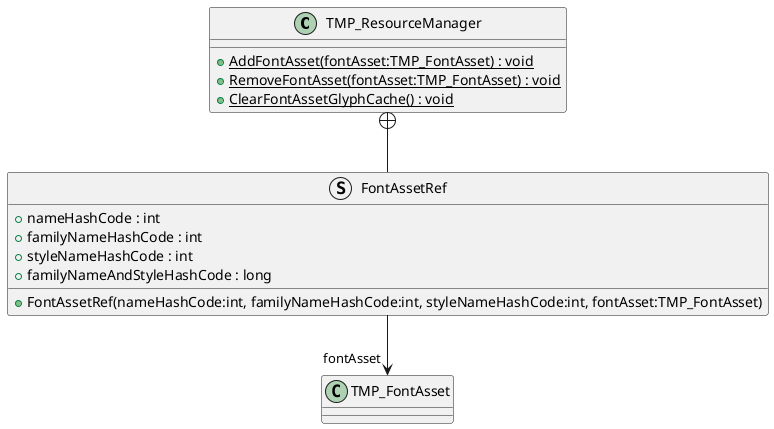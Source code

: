 @startuml
class TMP_ResourceManager {
    + {static} AddFontAsset(fontAsset:TMP_FontAsset) : void
    + {static} RemoveFontAsset(fontAsset:TMP_FontAsset) : void
    + {static} ClearFontAssetGlyphCache() : void
}
struct FontAssetRef {
    + nameHashCode : int
    + familyNameHashCode : int
    + styleNameHashCode : int
    + familyNameAndStyleHashCode : long
    + FontAssetRef(nameHashCode:int, familyNameHashCode:int, styleNameHashCode:int, fontAsset:TMP_FontAsset)
}
TMP_ResourceManager +-- FontAssetRef
FontAssetRef --> "fontAsset" TMP_FontAsset
@enduml
